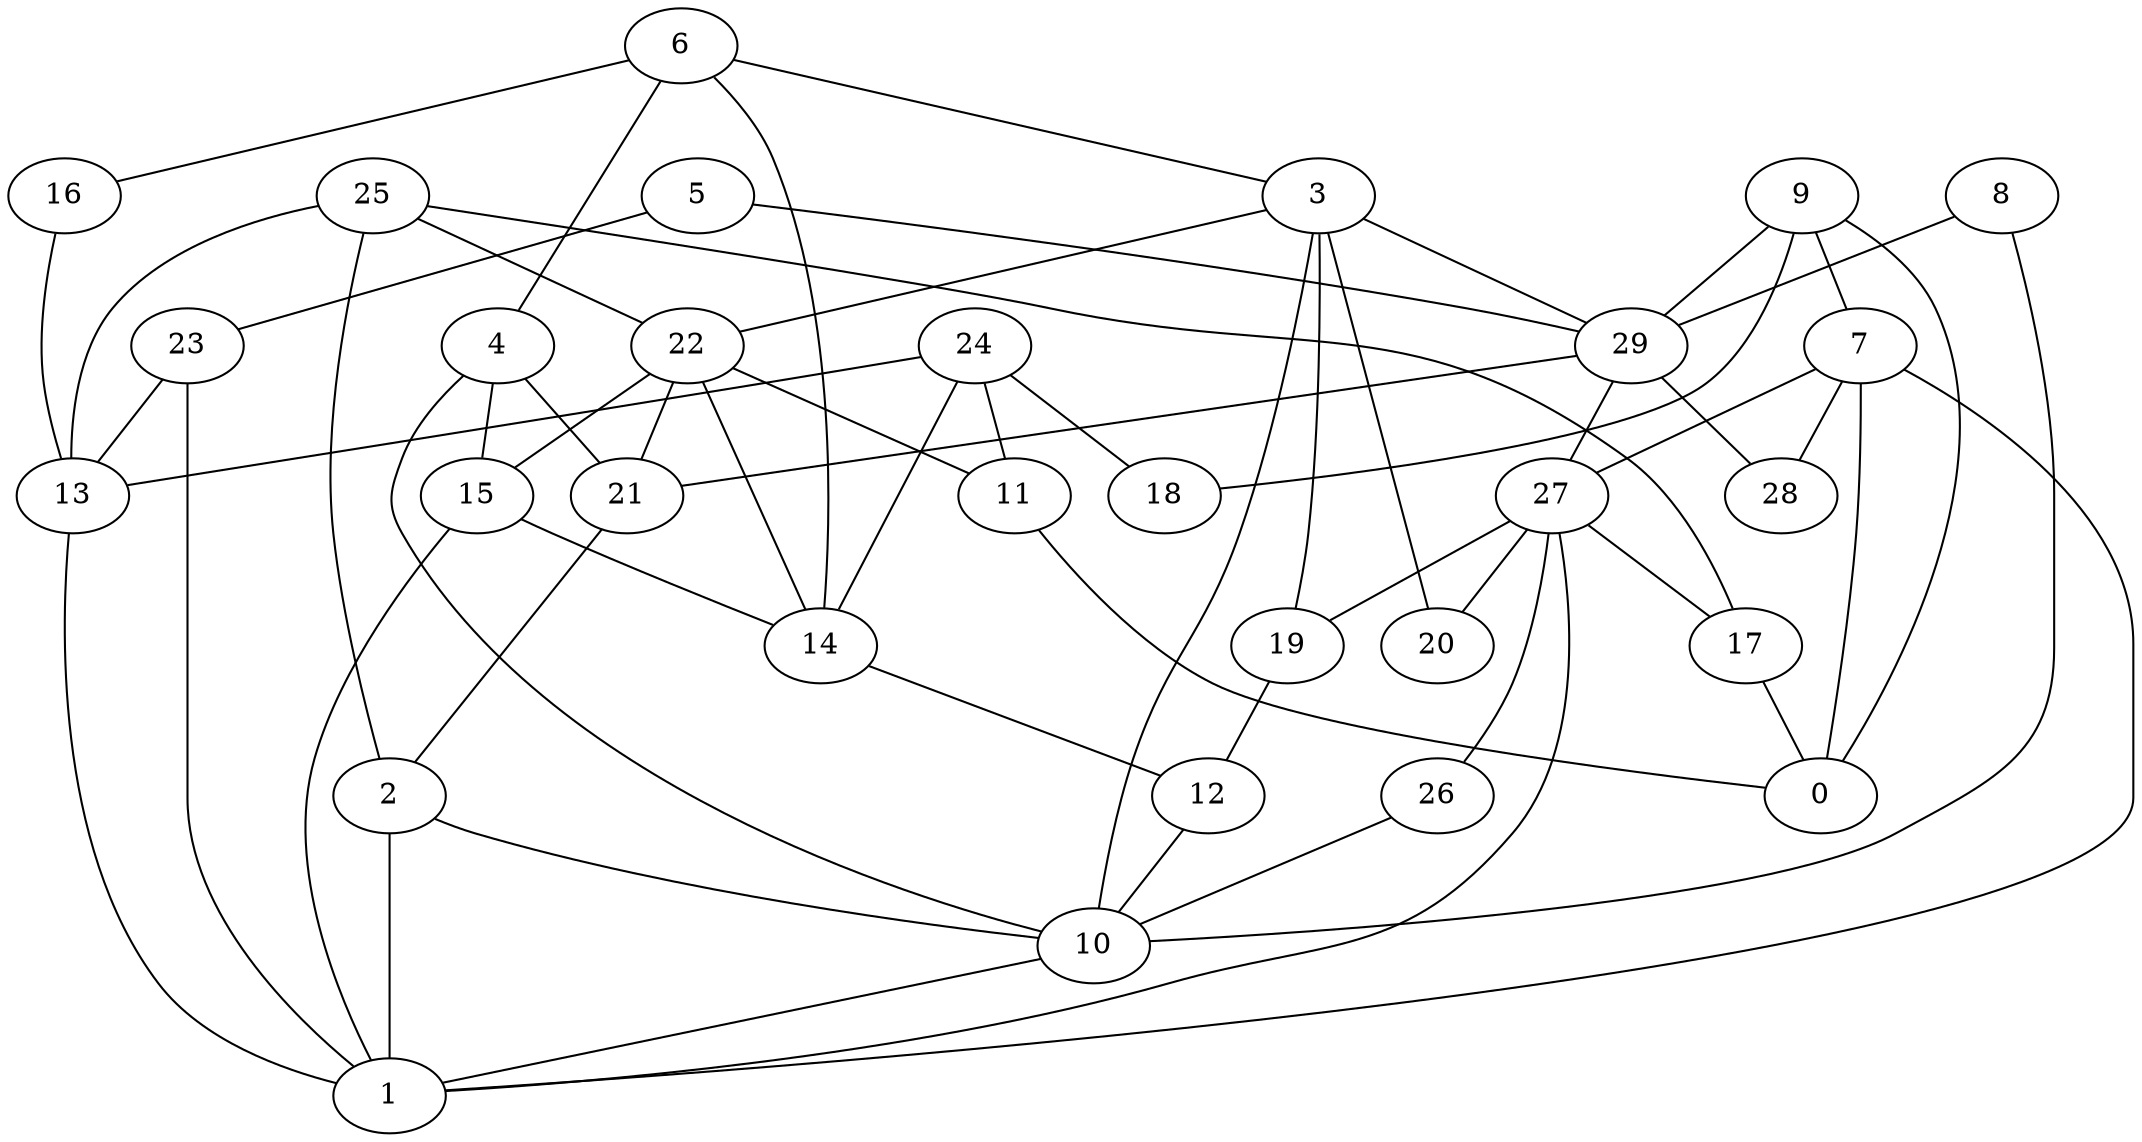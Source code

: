 digraph GG_graph {

subgraph G_graph {
edge [color = black]
"13" -> "1" [dir = none]
"15" -> "1" [dir = none]
"15" -> "14" [dir = none]
"29" -> "21" [dir = none]
"29" -> "27" [dir = none]
"29" -> "28" [dir = none]
"9" -> "18" [dir = none]
"9" -> "7" [dir = none]
"9" -> "29" [dir = none]
"9" -> "0" [dir = none]
"22" -> "15" [dir = none]
"22" -> "14" [dir = none]
"22" -> "11" [dir = none]
"22" -> "21" [dir = none]
"16" -> "13" [dir = none]
"8" -> "29" [dir = none]
"8" -> "10" [dir = none]
"4" -> "21" [dir = none]
"4" -> "10" [dir = none]
"4" -> "15" [dir = none]
"3" -> "20" [dir = none]
"3" -> "10" [dir = none]
"3" -> "29" [dir = none]
"3" -> "22" [dir = none]
"6" -> "16" [dir = none]
"6" -> "4" [dir = none]
"6" -> "14" [dir = none]
"6" -> "3" [dir = none]
"19" -> "12" [dir = none]
"14" -> "12" [dir = none]
"26" -> "10" [dir = none]
"27" -> "1" [dir = none]
"27" -> "26" [dir = none]
"27" -> "19" [dir = none]
"27" -> "20" [dir = none]
"27" -> "17" [dir = none]
"12" -> "10" [dir = none]
"24" -> "14" [dir = none]
"24" -> "13" [dir = none]
"24" -> "18" [dir = none]
"24" -> "11" [dir = none]
"10" -> "1" [dir = none]
"7" -> "1" [dir = none]
"7" -> "28" [dir = none]
"7" -> "27" [dir = none]
"7" -> "0" [dir = none]
"5" -> "23" [dir = none]
"5" -> "29" [dir = none]
"23" -> "1" [dir = none]
"23" -> "13" [dir = none]
"21" -> "2" [dir = none]
"25" -> "17" [dir = none]
"25" -> "13" [dir = none]
"25" -> "22" [dir = none]
"25" -> "2" [dir = none]
"2" -> "10" [dir = none]
"2" -> "1" [dir = none]
"11" -> "0" [dir = none]
"3" -> "19" [dir = none]
"17" -> "0" [dir = none]
}

}
